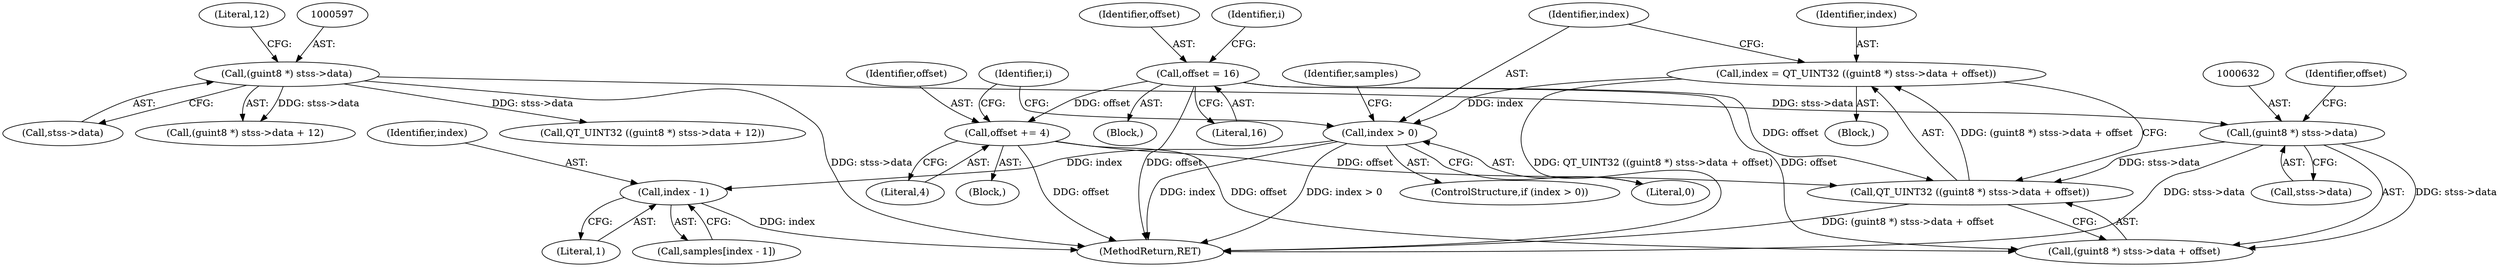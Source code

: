 digraph "1_gstreamer_bdc20b9baf13564d9a061343416395f8f9a92b53@integer" {
"1000627" [label="(Call,index = QT_UINT32 ((guint8 *) stss->data + offset))"];
"1000629" [label="(Call,QT_UINT32 ((guint8 *) stss->data + offset))"];
"1000631" [label="(Call,(guint8 *) stss->data)"];
"1000596" [label="(Call,(guint8 *) stss->data)"];
"1000651" [label="(Call,offset += 4)"];
"1000614" [label="(Call,offset = 16)"];
"1000638" [label="(Call,index > 0)"];
"1000646" [label="(Call,index - 1)"];
"1000653" [label="(Literal,4)"];
"1000613" [label="(Block,)"];
"1000630" [label="(Call,(guint8 *) stss->data + offset)"];
"1000595" [label="(Call,(guint8 *) stss->data + 12)"];
"1000627" [label="(Call,index = QT_UINT32 ((guint8 *) stss->data + offset))"];
"1000601" [label="(Literal,12)"];
"1000598" [label="(Call,stss->data)"];
"1000644" [label="(Call,samples[index - 1])"];
"1000651" [label="(Call,offset += 4)"];
"1000615" [label="(Identifier,offset)"];
"1000645" [label="(Identifier,samples)"];
"1000619" [label="(Identifier,i)"];
"1000639" [label="(Identifier,index)"];
"1000636" [label="(Identifier,offset)"];
"1000641" [label="(Block,)"];
"1000628" [label="(Identifier,index)"];
"1000616" [label="(Literal,16)"];
"1001044" [label="(MethodReturn,RET)"];
"1000647" [label="(Identifier,index)"];
"1000648" [label="(Literal,1)"];
"1000625" [label="(Identifier,i)"];
"1000614" [label="(Call,offset = 16)"];
"1000633" [label="(Call,stss->data)"];
"1000631" [label="(Call,(guint8 *) stss->data)"];
"1000652" [label="(Identifier,offset)"];
"1000637" [label="(ControlStructure,if (index > 0))"];
"1000626" [label="(Block,)"];
"1000638" [label="(Call,index > 0)"];
"1000596" [label="(Call,(guint8 *) stss->data)"];
"1000594" [label="(Call,QT_UINT32 ((guint8 *) stss->data + 12))"];
"1000640" [label="(Literal,0)"];
"1000629" [label="(Call,QT_UINT32 ((guint8 *) stss->data + offset))"];
"1000646" [label="(Call,index - 1)"];
"1000627" -> "1000626"  [label="AST: "];
"1000627" -> "1000629"  [label="CFG: "];
"1000628" -> "1000627"  [label="AST: "];
"1000629" -> "1000627"  [label="AST: "];
"1000639" -> "1000627"  [label="CFG: "];
"1000627" -> "1001044"  [label="DDG: QT_UINT32 ((guint8 *) stss->data + offset)"];
"1000629" -> "1000627"  [label="DDG: (guint8 *) stss->data + offset"];
"1000627" -> "1000638"  [label="DDG: index"];
"1000629" -> "1000630"  [label="CFG: "];
"1000630" -> "1000629"  [label="AST: "];
"1000629" -> "1001044"  [label="DDG: (guint8 *) stss->data + offset"];
"1000631" -> "1000629"  [label="DDG: stss->data"];
"1000651" -> "1000629"  [label="DDG: offset"];
"1000614" -> "1000629"  [label="DDG: offset"];
"1000631" -> "1000630"  [label="AST: "];
"1000631" -> "1000633"  [label="CFG: "];
"1000632" -> "1000631"  [label="AST: "];
"1000633" -> "1000631"  [label="AST: "];
"1000636" -> "1000631"  [label="CFG: "];
"1000631" -> "1001044"  [label="DDG: stss->data"];
"1000631" -> "1000630"  [label="DDG: stss->data"];
"1000596" -> "1000631"  [label="DDG: stss->data"];
"1000596" -> "1000595"  [label="AST: "];
"1000596" -> "1000598"  [label="CFG: "];
"1000597" -> "1000596"  [label="AST: "];
"1000598" -> "1000596"  [label="AST: "];
"1000601" -> "1000596"  [label="CFG: "];
"1000596" -> "1001044"  [label="DDG: stss->data"];
"1000596" -> "1000594"  [label="DDG: stss->data"];
"1000596" -> "1000595"  [label="DDG: stss->data"];
"1000651" -> "1000641"  [label="AST: "];
"1000651" -> "1000653"  [label="CFG: "];
"1000652" -> "1000651"  [label="AST: "];
"1000653" -> "1000651"  [label="AST: "];
"1000625" -> "1000651"  [label="CFG: "];
"1000651" -> "1001044"  [label="DDG: offset"];
"1000651" -> "1000630"  [label="DDG: offset"];
"1000614" -> "1000651"  [label="DDG: offset"];
"1000614" -> "1000613"  [label="AST: "];
"1000614" -> "1000616"  [label="CFG: "];
"1000615" -> "1000614"  [label="AST: "];
"1000616" -> "1000614"  [label="AST: "];
"1000619" -> "1000614"  [label="CFG: "];
"1000614" -> "1001044"  [label="DDG: offset"];
"1000614" -> "1000630"  [label="DDG: offset"];
"1000638" -> "1000637"  [label="AST: "];
"1000638" -> "1000640"  [label="CFG: "];
"1000639" -> "1000638"  [label="AST: "];
"1000640" -> "1000638"  [label="AST: "];
"1000645" -> "1000638"  [label="CFG: "];
"1000625" -> "1000638"  [label="CFG: "];
"1000638" -> "1001044"  [label="DDG: index > 0"];
"1000638" -> "1001044"  [label="DDG: index"];
"1000638" -> "1000646"  [label="DDG: index"];
"1000646" -> "1000644"  [label="AST: "];
"1000646" -> "1000648"  [label="CFG: "];
"1000647" -> "1000646"  [label="AST: "];
"1000648" -> "1000646"  [label="AST: "];
"1000644" -> "1000646"  [label="CFG: "];
"1000646" -> "1001044"  [label="DDG: index"];
}
